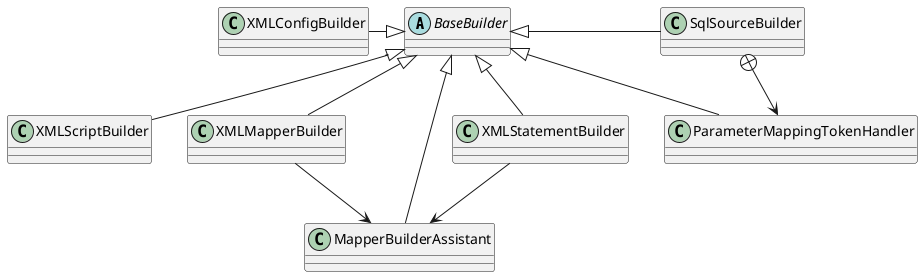 @startuml

abstract class BaseBuilder
class XMLConfigBuilder
class XMLScriptBuilder
class XMLMapperBuilder
class MapperBuilderAssistant
class XMLStatementBuilder
class ParameterMappingTokenHandler
class SqlSourceBuilder

XMLConfigBuilder -|> BaseBuilder
BaseBuilder <|-- XMLScriptBuilder
BaseBuilder <|-- XMLMapperBuilder
BaseBuilder <|-- XMLStatementBuilder
BaseBuilder <|-- ParameterMappingTokenHandler
BaseBuilder <|-- MapperBuilderAssistant
BaseBuilder <|- SqlSourceBuilder
SqlSourceBuilder +--> ParameterMappingTokenHandler
XMLMapperBuilder --> MapperBuilderAssistant
XMLStatementBuilder --> MapperBuilderAssistant
@enduml